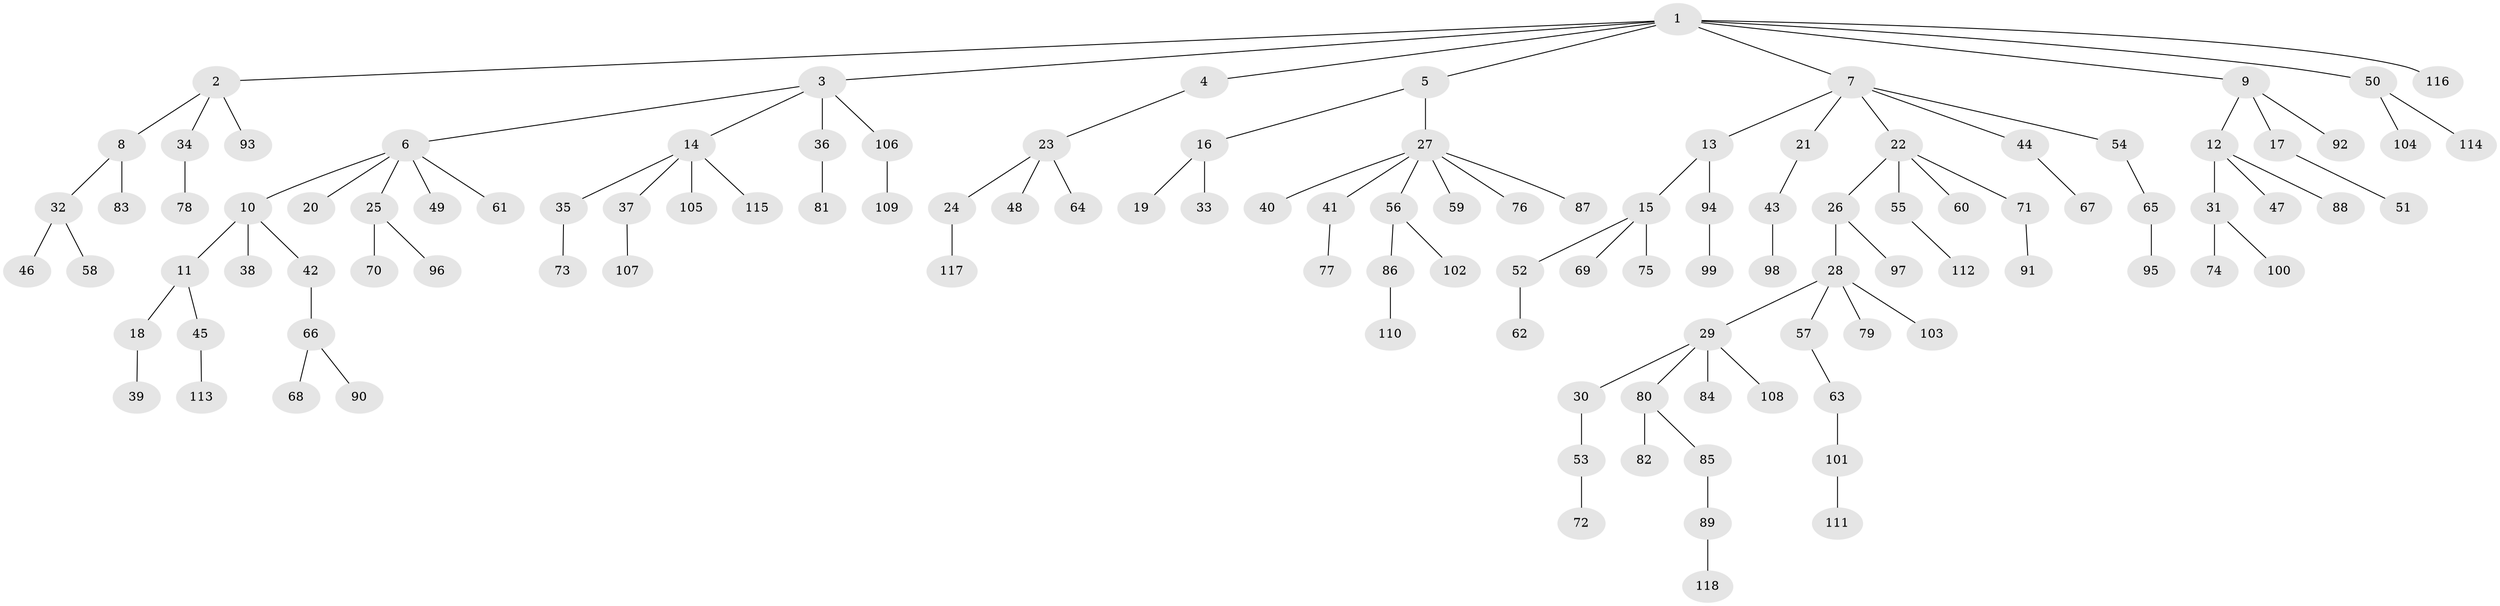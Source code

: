 // coarse degree distribution, {7: 0.014084507042253521, 3: 0.1267605633802817, 5: 0.028169014084507043, 2: 0.2112676056338028, 6: 0.028169014084507043, 4: 0.056338028169014086, 1: 0.5352112676056338}
// Generated by graph-tools (version 1.1) at 2025/51/03/04/25 22:51:38]
// undirected, 118 vertices, 117 edges
graph export_dot {
  node [color=gray90,style=filled];
  1;
  2;
  3;
  4;
  5;
  6;
  7;
  8;
  9;
  10;
  11;
  12;
  13;
  14;
  15;
  16;
  17;
  18;
  19;
  20;
  21;
  22;
  23;
  24;
  25;
  26;
  27;
  28;
  29;
  30;
  31;
  32;
  33;
  34;
  35;
  36;
  37;
  38;
  39;
  40;
  41;
  42;
  43;
  44;
  45;
  46;
  47;
  48;
  49;
  50;
  51;
  52;
  53;
  54;
  55;
  56;
  57;
  58;
  59;
  60;
  61;
  62;
  63;
  64;
  65;
  66;
  67;
  68;
  69;
  70;
  71;
  72;
  73;
  74;
  75;
  76;
  77;
  78;
  79;
  80;
  81;
  82;
  83;
  84;
  85;
  86;
  87;
  88;
  89;
  90;
  91;
  92;
  93;
  94;
  95;
  96;
  97;
  98;
  99;
  100;
  101;
  102;
  103;
  104;
  105;
  106;
  107;
  108;
  109;
  110;
  111;
  112;
  113;
  114;
  115;
  116;
  117;
  118;
  1 -- 2;
  1 -- 3;
  1 -- 4;
  1 -- 5;
  1 -- 7;
  1 -- 9;
  1 -- 50;
  1 -- 116;
  2 -- 8;
  2 -- 34;
  2 -- 93;
  3 -- 6;
  3 -- 14;
  3 -- 36;
  3 -- 106;
  4 -- 23;
  5 -- 16;
  5 -- 27;
  6 -- 10;
  6 -- 20;
  6 -- 25;
  6 -- 49;
  6 -- 61;
  7 -- 13;
  7 -- 21;
  7 -- 22;
  7 -- 44;
  7 -- 54;
  8 -- 32;
  8 -- 83;
  9 -- 12;
  9 -- 17;
  9 -- 92;
  10 -- 11;
  10 -- 38;
  10 -- 42;
  11 -- 18;
  11 -- 45;
  12 -- 31;
  12 -- 47;
  12 -- 88;
  13 -- 15;
  13 -- 94;
  14 -- 35;
  14 -- 37;
  14 -- 105;
  14 -- 115;
  15 -- 52;
  15 -- 69;
  15 -- 75;
  16 -- 19;
  16 -- 33;
  17 -- 51;
  18 -- 39;
  21 -- 43;
  22 -- 26;
  22 -- 55;
  22 -- 60;
  22 -- 71;
  23 -- 24;
  23 -- 48;
  23 -- 64;
  24 -- 117;
  25 -- 70;
  25 -- 96;
  26 -- 28;
  26 -- 97;
  27 -- 40;
  27 -- 41;
  27 -- 56;
  27 -- 59;
  27 -- 76;
  27 -- 87;
  28 -- 29;
  28 -- 57;
  28 -- 79;
  28 -- 103;
  29 -- 30;
  29 -- 80;
  29 -- 84;
  29 -- 108;
  30 -- 53;
  31 -- 74;
  31 -- 100;
  32 -- 46;
  32 -- 58;
  34 -- 78;
  35 -- 73;
  36 -- 81;
  37 -- 107;
  41 -- 77;
  42 -- 66;
  43 -- 98;
  44 -- 67;
  45 -- 113;
  50 -- 104;
  50 -- 114;
  52 -- 62;
  53 -- 72;
  54 -- 65;
  55 -- 112;
  56 -- 86;
  56 -- 102;
  57 -- 63;
  63 -- 101;
  65 -- 95;
  66 -- 68;
  66 -- 90;
  71 -- 91;
  80 -- 82;
  80 -- 85;
  85 -- 89;
  86 -- 110;
  89 -- 118;
  94 -- 99;
  101 -- 111;
  106 -- 109;
}
